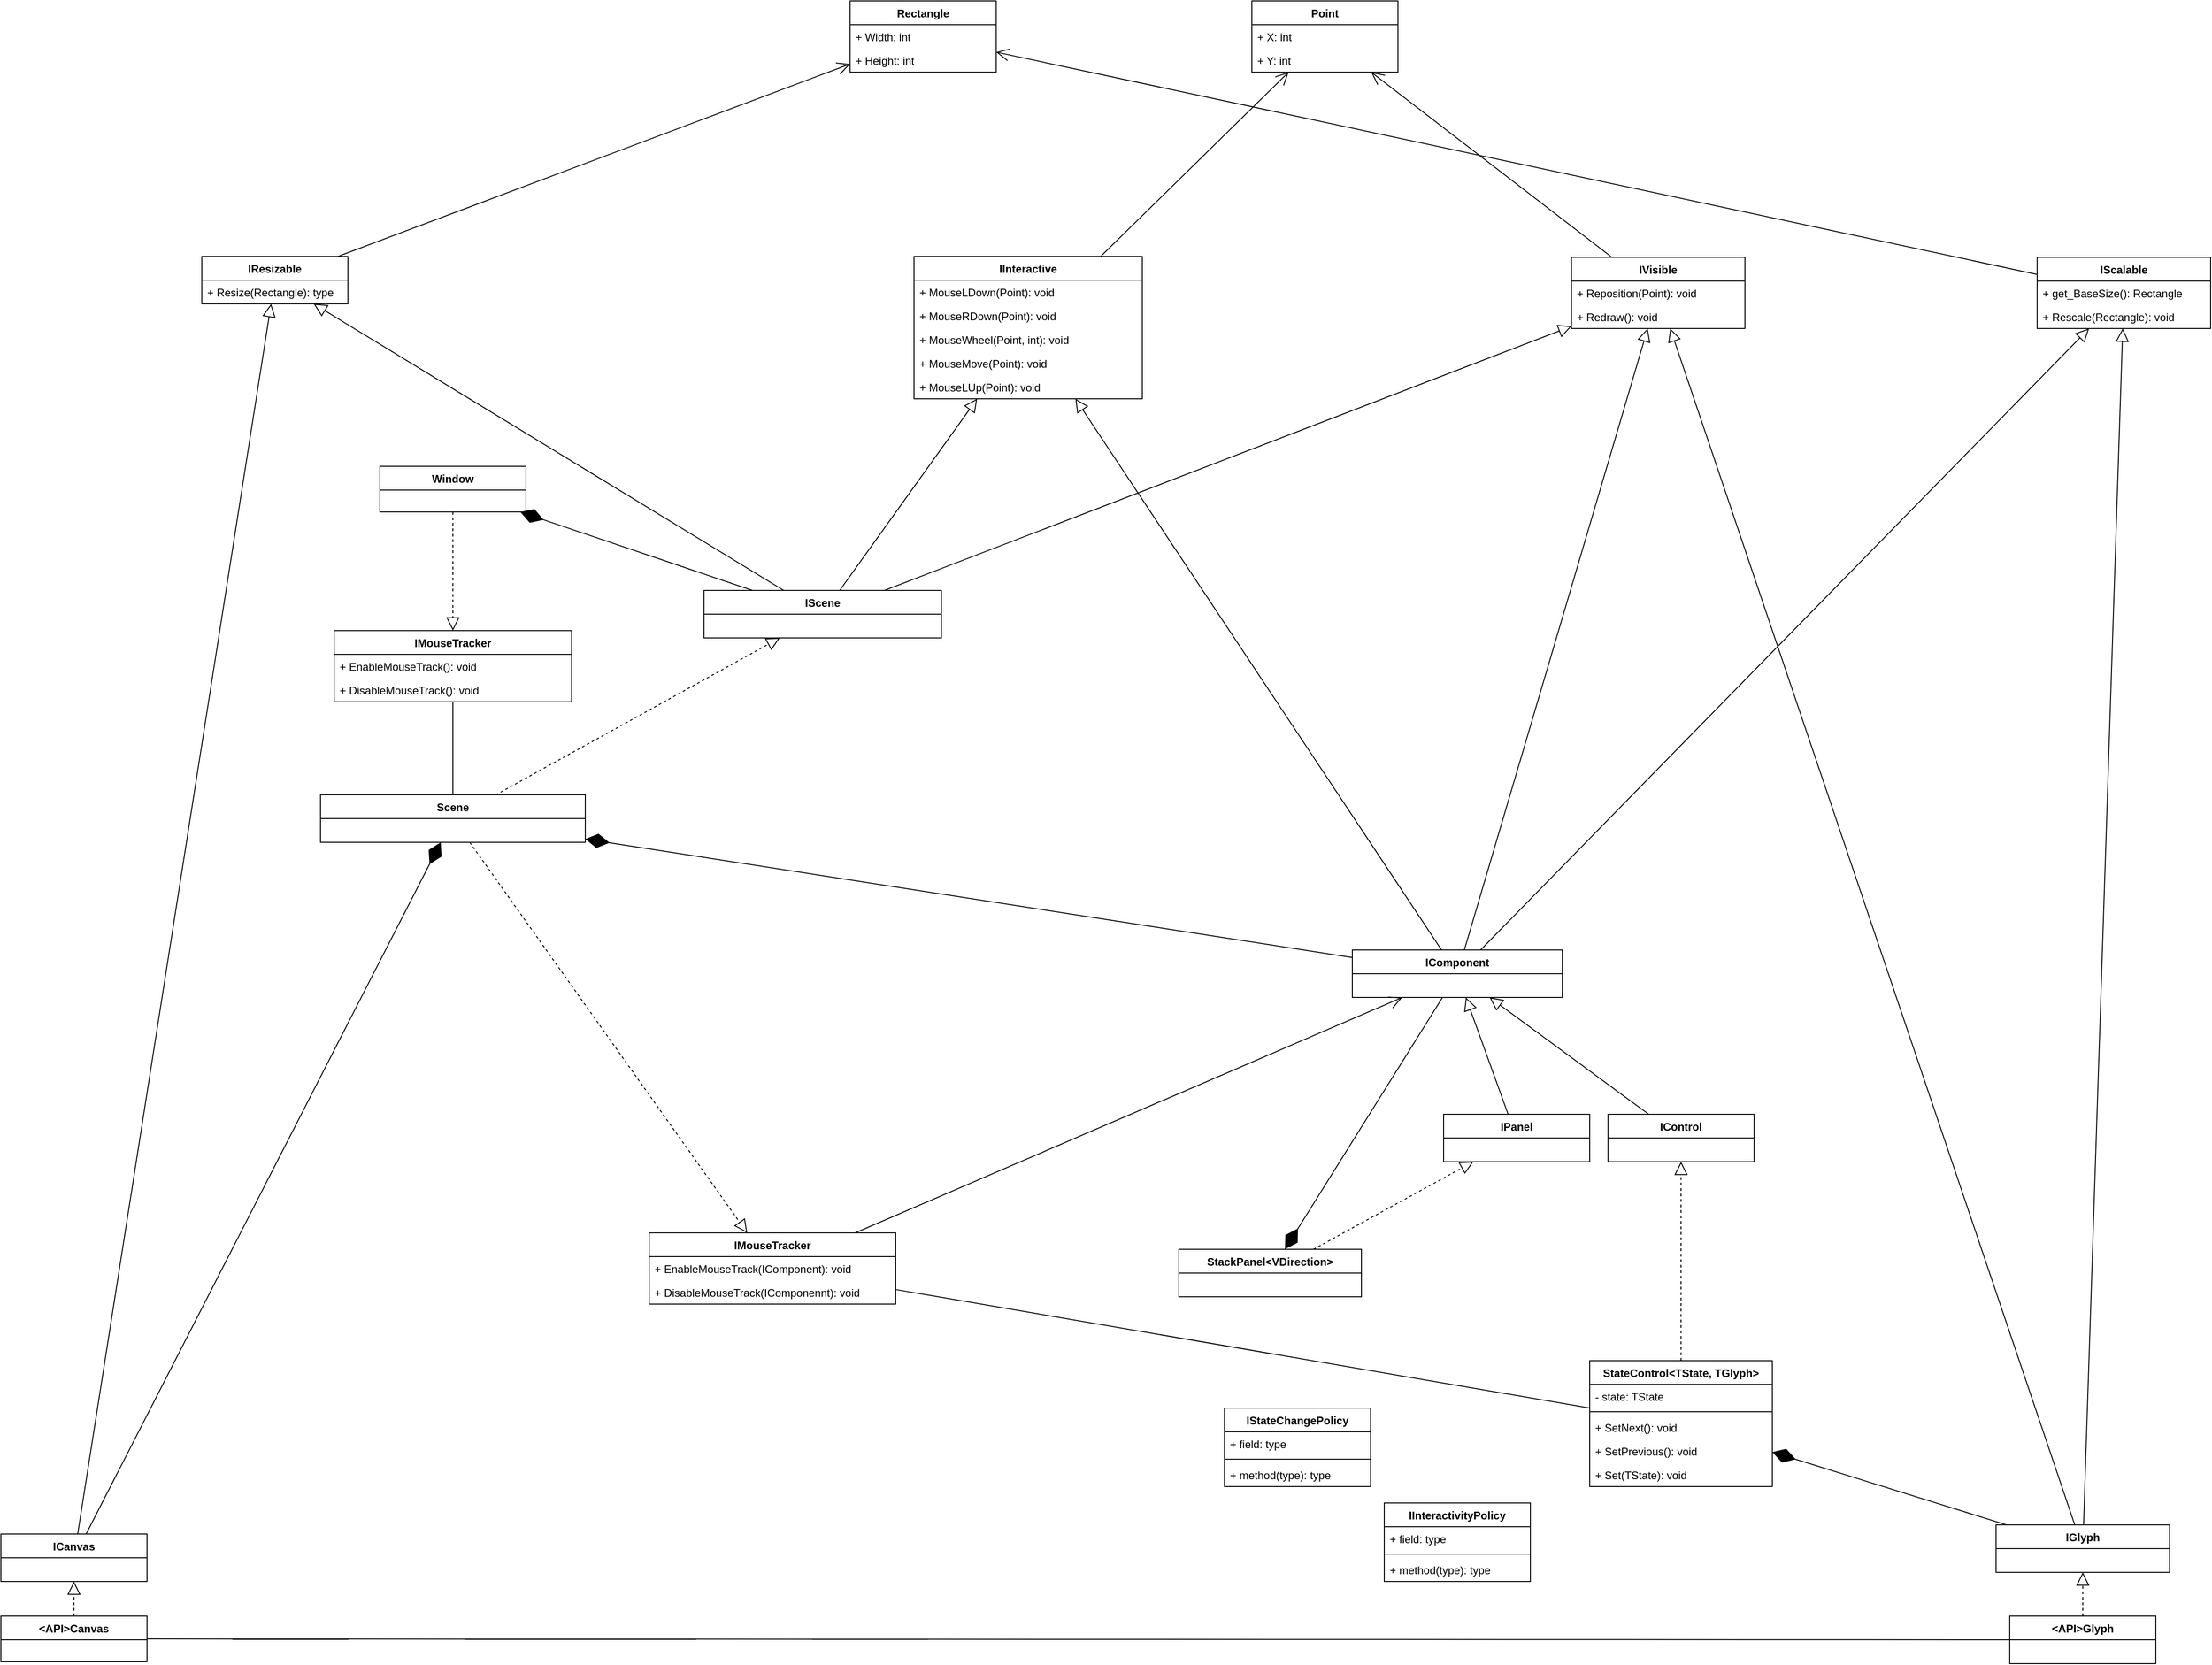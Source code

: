 <mxfile version="24.7.17">
  <diagram name="Page-1" id="cDagKT_MbND-KuO66FJ0">
    <mxGraphModel dx="4891" dy="2968" grid="1" gridSize="10" guides="1" tooltips="1" connect="1" arrows="1" fold="1" page="1" pageScale="1" pageWidth="850" pageHeight="1100" math="0" shadow="0">
      <root>
        <mxCell id="0" />
        <mxCell id="1" parent="0" />
        <mxCell id="InXga8qeR2gbvjqtprA7-1" value="ICanvas" style="swimlane;fontStyle=1;align=center;verticalAlign=top;childLayout=stackLayout;horizontal=1;startSize=26;horizontalStack=0;resizeParent=1;resizeParentMax=0;resizeLast=0;collapsible=1;marginBottom=0;whiteSpace=wrap;html=1;" parent="1" vertex="1">
          <mxGeometry x="-1250" y="810" width="160" height="52" as="geometry" />
        </mxCell>
        <mxCell id="InXga8qeR2gbvjqtprA7-7" value="IGlyph" style="swimlane;fontStyle=1;align=center;verticalAlign=top;childLayout=stackLayout;horizontal=1;startSize=26;horizontalStack=0;resizeParent=1;resizeParentMax=0;resizeLast=0;collapsible=1;marginBottom=0;whiteSpace=wrap;html=1;" parent="1" vertex="1">
          <mxGeometry x="935" y="800" width="190" height="52" as="geometry" />
        </mxCell>
        <mxCell id="InXga8qeR2gbvjqtprA7-10" value="IComponent" style="swimlane;fontStyle=1;align=center;verticalAlign=top;childLayout=stackLayout;horizontal=1;startSize=26;horizontalStack=0;resizeParent=1;resizeParentMax=0;resizeLast=0;collapsible=1;marginBottom=0;whiteSpace=wrap;html=1;" parent="1" vertex="1">
          <mxGeometry x="230" y="170" width="230" height="52" as="geometry" />
        </mxCell>
        <mxCell id="InXga8qeR2gbvjqtprA7-12" value="IPanel" style="swimlane;fontStyle=1;align=center;verticalAlign=top;childLayout=stackLayout;horizontal=1;startSize=26;horizontalStack=0;resizeParent=1;resizeParentMax=0;resizeLast=0;collapsible=1;marginBottom=0;whiteSpace=wrap;html=1;" parent="1" vertex="1">
          <mxGeometry x="330" y="350" width="160" height="52" as="geometry" />
        </mxCell>
        <mxCell id="InXga8qeR2gbvjqtprA7-15" value="IControl" style="swimlane;fontStyle=1;align=center;verticalAlign=top;childLayout=stackLayout;horizontal=1;startSize=26;horizontalStack=0;resizeParent=1;resizeParentMax=0;resizeLast=0;collapsible=1;marginBottom=0;whiteSpace=wrap;html=1;" parent="1" vertex="1">
          <mxGeometry x="510" y="350" width="160" height="52" as="geometry" />
        </mxCell>
        <mxCell id="InXga8qeR2gbvjqtprA7-20" value="StateControl&amp;lt;TState, TGlyph&amp;gt;" style="swimlane;fontStyle=1;align=center;verticalAlign=top;childLayout=stackLayout;horizontal=1;startSize=26;horizontalStack=0;resizeParent=1;resizeParentMax=0;resizeLast=0;collapsible=1;marginBottom=0;whiteSpace=wrap;html=1;" parent="1" vertex="1">
          <mxGeometry x="490" y="620" width="200" height="138" as="geometry" />
        </mxCell>
        <mxCell id="InXga8qeR2gbvjqtprA7-56" value="- state: TState" style="text;strokeColor=none;fillColor=none;align=left;verticalAlign=top;spacingLeft=4;spacingRight=4;overflow=hidden;rotatable=0;points=[[0,0.5],[1,0.5]];portConstraint=eastwest;whiteSpace=wrap;html=1;" parent="InXga8qeR2gbvjqtprA7-20" vertex="1">
          <mxGeometry y="26" width="200" height="26" as="geometry" />
        </mxCell>
        <mxCell id="InXga8qeR2gbvjqtprA7-61" value="" style="line;strokeWidth=1;fillColor=none;align=left;verticalAlign=middle;spacingTop=-1;spacingLeft=3;spacingRight=3;rotatable=0;labelPosition=right;points=[];portConstraint=eastwest;strokeColor=inherit;" parent="InXga8qeR2gbvjqtprA7-20" vertex="1">
          <mxGeometry y="52" width="200" height="8" as="geometry" />
        </mxCell>
        <mxCell id="InXga8qeR2gbvjqtprA7-62" value="+ SetNext(): void" style="text;strokeColor=none;fillColor=none;align=left;verticalAlign=top;spacingLeft=4;spacingRight=4;overflow=hidden;rotatable=0;points=[[0,0.5],[1,0.5]];portConstraint=eastwest;whiteSpace=wrap;html=1;" parent="InXga8qeR2gbvjqtprA7-20" vertex="1">
          <mxGeometry y="60" width="200" height="26" as="geometry" />
        </mxCell>
        <mxCell id="InXga8qeR2gbvjqtprA7-63" value="+ SetPrevious(): void" style="text;strokeColor=none;fillColor=none;align=left;verticalAlign=top;spacingLeft=4;spacingRight=4;overflow=hidden;rotatable=0;points=[[0,0.5],[1,0.5]];portConstraint=eastwest;whiteSpace=wrap;html=1;" parent="InXga8qeR2gbvjqtprA7-20" vertex="1">
          <mxGeometry y="86" width="200" height="26" as="geometry" />
        </mxCell>
        <mxCell id="InXga8qeR2gbvjqtprA7-64" value="+ Set(TState): void" style="text;strokeColor=none;fillColor=none;align=left;verticalAlign=top;spacingLeft=4;spacingRight=4;overflow=hidden;rotatable=0;points=[[0,0.5],[1,0.5]];portConstraint=eastwest;whiteSpace=wrap;html=1;" parent="InXga8qeR2gbvjqtprA7-20" vertex="1">
          <mxGeometry y="112" width="200" height="26" as="geometry" />
        </mxCell>
        <mxCell id="InXga8qeR2gbvjqtprA7-21" value="Scene" style="swimlane;fontStyle=1;align=center;verticalAlign=top;childLayout=stackLayout;horizontal=1;startSize=26;horizontalStack=0;resizeParent=1;resizeParentMax=0;resizeLast=0;collapsible=1;marginBottom=0;whiteSpace=wrap;html=1;" parent="1" vertex="1">
          <mxGeometry x="-900" width="290" height="52" as="geometry" />
        </mxCell>
        <mxCell id="InXga8qeR2gbvjqtprA7-25" value="" style="endArrow=diamondThin;endFill=1;endSize=24;html=1;rounded=0;" parent="1" source="InXga8qeR2gbvjqtprA7-1" target="InXga8qeR2gbvjqtprA7-21" edge="1">
          <mxGeometry width="160" relative="1" as="geometry">
            <mxPoint x="-640" y="321" as="sourcePoint" />
            <mxPoint x="-540" y="381" as="targetPoint" />
            <Array as="points" />
          </mxGeometry>
        </mxCell>
        <mxCell id="InXga8qeR2gbvjqtprA7-26" value="" style="endArrow=diamondThin;endFill=1;endSize=24;html=1;rounded=0;" parent="1" source="InXga8qeR2gbvjqtprA7-7" target="InXga8qeR2gbvjqtprA7-20" edge="1">
          <mxGeometry width="160" relative="1" as="geometry">
            <mxPoint x="520" y="651" as="sourcePoint" />
            <mxPoint x="705" y="741" as="targetPoint" />
            <Array as="points" />
          </mxGeometry>
        </mxCell>
        <mxCell id="InXga8qeR2gbvjqtprA7-27" value="" style="endArrow=diamondThin;endFill=1;endSize=24;html=1;rounded=0;" parent="1" source="InXga8qeR2gbvjqtprA7-10" target="InXga8qeR2gbvjqtprA7-21" edge="1">
          <mxGeometry width="160" relative="1" as="geometry">
            <mxPoint x="50" y="621" as="sourcePoint" />
            <mxPoint x="-630.778" y="370" as="targetPoint" />
            <Array as="points" />
          </mxGeometry>
        </mxCell>
        <mxCell id="InXga8qeR2gbvjqtprA7-31" value="" style="endArrow=block;endFill=0;endSize=12;html=1;rounded=0;dashed=1;" parent="1" source="InXga8qeR2gbvjqtprA7-20" target="InXga8qeR2gbvjqtprA7-15" edge="1">
          <mxGeometry width="160" relative="1" as="geometry">
            <mxPoint x="230" y="1121" as="sourcePoint" />
            <mxPoint x="390" y="1121" as="targetPoint" />
          </mxGeometry>
        </mxCell>
        <mxCell id="InXga8qeR2gbvjqtprA7-32" value="" style="endArrow=block;endFill=0;endSize=12;html=1;rounded=0;" parent="1" source="InXga8qeR2gbvjqtprA7-15" target="InXga8qeR2gbvjqtprA7-10" edge="1">
          <mxGeometry width="160" relative="1" as="geometry">
            <mxPoint x="460" y="711" as="sourcePoint" />
            <mxPoint x="349.76" y="686" as="targetPoint" />
            <Array as="points" />
          </mxGeometry>
        </mxCell>
        <mxCell id="InXga8qeR2gbvjqtprA7-33" value="" style="endArrow=block;endFill=0;endSize=12;html=1;rounded=0;" parent="1" source="InXga8qeR2gbvjqtprA7-12" target="InXga8qeR2gbvjqtprA7-10" edge="1">
          <mxGeometry width="160" relative="1" as="geometry">
            <mxPoint x="290" y="714" as="sourcePoint" />
            <mxPoint x="290" y="686" as="targetPoint" />
            <Array as="points" />
          </mxGeometry>
        </mxCell>
        <mxCell id="InXga8qeR2gbvjqtprA7-34" value="Point" style="swimlane;fontStyle=1;align=center;verticalAlign=top;childLayout=stackLayout;horizontal=1;startSize=26;horizontalStack=0;resizeParent=1;resizeParentMax=0;resizeLast=0;collapsible=1;marginBottom=0;whiteSpace=wrap;html=1;" parent="1" vertex="1">
          <mxGeometry x="120" y="-870" width="160" height="78" as="geometry" />
        </mxCell>
        <mxCell id="InXga8qeR2gbvjqtprA7-35" value="+ X: int" style="text;strokeColor=none;fillColor=none;align=left;verticalAlign=top;spacingLeft=4;spacingRight=4;overflow=hidden;rotatable=0;points=[[0,0.5],[1,0.5]];portConstraint=eastwest;whiteSpace=wrap;html=1;" parent="InXga8qeR2gbvjqtprA7-34" vertex="1">
          <mxGeometry y="26" width="160" height="26" as="geometry" />
        </mxCell>
        <mxCell id="InXga8qeR2gbvjqtprA7-38" value="+ Y: int" style="text;strokeColor=none;fillColor=none;align=left;verticalAlign=top;spacingLeft=4;spacingRight=4;overflow=hidden;rotatable=0;points=[[0,0.5],[1,0.5]];portConstraint=eastwest;whiteSpace=wrap;html=1;" parent="InXga8qeR2gbvjqtprA7-34" vertex="1">
          <mxGeometry y="52" width="160" height="26" as="geometry" />
        </mxCell>
        <mxCell id="InXga8qeR2gbvjqtprA7-39" value="Rectangle" style="swimlane;fontStyle=1;align=center;verticalAlign=top;childLayout=stackLayout;horizontal=1;startSize=26;horizontalStack=0;resizeParent=1;resizeParentMax=0;resizeLast=0;collapsible=1;marginBottom=0;whiteSpace=wrap;html=1;" parent="1" vertex="1">
          <mxGeometry x="-320" y="-870" width="160" height="78" as="geometry" />
        </mxCell>
        <mxCell id="InXga8qeR2gbvjqtprA7-40" value="+ Width: int" style="text;strokeColor=none;fillColor=none;align=left;verticalAlign=top;spacingLeft=4;spacingRight=4;overflow=hidden;rotatable=0;points=[[0,0.5],[1,0.5]];portConstraint=eastwest;whiteSpace=wrap;html=1;" parent="InXga8qeR2gbvjqtprA7-39" vertex="1">
          <mxGeometry y="26" width="160" height="26" as="geometry" />
        </mxCell>
        <mxCell id="InXga8qeR2gbvjqtprA7-41" value="+ Height: int" style="text;strokeColor=none;fillColor=none;align=left;verticalAlign=top;spacingLeft=4;spacingRight=4;overflow=hidden;rotatable=0;points=[[0,0.5],[1,0.5]];portConstraint=eastwest;whiteSpace=wrap;html=1;" parent="InXga8qeR2gbvjqtprA7-39" vertex="1">
          <mxGeometry y="52" width="160" height="26" as="geometry" />
        </mxCell>
        <mxCell id="InXga8qeR2gbvjqtprA7-44" value="StackPanel&amp;lt;VDirection&amp;gt;" style="swimlane;fontStyle=1;align=center;verticalAlign=top;childLayout=stackLayout;horizontal=1;startSize=26;horizontalStack=0;resizeParent=1;resizeParentMax=0;resizeLast=0;collapsible=1;marginBottom=0;whiteSpace=wrap;html=1;" parent="1" vertex="1">
          <mxGeometry x="40" y="498" width="200" height="52" as="geometry" />
        </mxCell>
        <mxCell id="InXga8qeR2gbvjqtprA7-48" value="" style="endArrow=diamondThin;endFill=1;endSize=24;html=1;rounded=0;" parent="1" source="InXga8qeR2gbvjqtprA7-10" target="InXga8qeR2gbvjqtprA7-44" edge="1">
          <mxGeometry width="160" relative="1" as="geometry">
            <mxPoint x="50" y="621" as="sourcePoint" />
            <mxPoint x="20" y="931" as="targetPoint" />
            <Array as="points" />
          </mxGeometry>
        </mxCell>
        <mxCell id="InXga8qeR2gbvjqtprA7-49" value="" style="endArrow=block;endFill=0;endSize=12;html=1;rounded=0;dashed=1;" parent="1" source="InXga8qeR2gbvjqtprA7-44" target="InXga8qeR2gbvjqtprA7-12" edge="1">
          <mxGeometry width="160" relative="1" as="geometry">
            <mxPoint x="213" y="1021" as="sourcePoint" />
            <mxPoint x="213" y="993" as="targetPoint" />
          </mxGeometry>
        </mxCell>
        <mxCell id="InXga8qeR2gbvjqtprA7-70" value="IInteractive" style="swimlane;fontStyle=1;align=center;verticalAlign=top;childLayout=stackLayout;horizontal=1;startSize=26;horizontalStack=0;resizeParent=1;resizeParentMax=0;resizeLast=0;collapsible=1;marginBottom=0;whiteSpace=wrap;html=1;" parent="1" vertex="1">
          <mxGeometry x="-250" y="-590" width="250" height="156" as="geometry" />
        </mxCell>
        <mxCell id="InXga8qeR2gbvjqtprA7-66" value="+ MouseLDown(Point): void" style="text;strokeColor=none;fillColor=none;align=left;verticalAlign=top;spacingLeft=4;spacingRight=4;overflow=hidden;rotatable=0;points=[[0,0.5],[1,0.5]];portConstraint=eastwest;whiteSpace=wrap;html=1;" parent="InXga8qeR2gbvjqtprA7-70" vertex="1">
          <mxGeometry y="26" width="250" height="26" as="geometry" />
        </mxCell>
        <mxCell id="InXga8qeR2gbvjqtprA7-67" value="+ MouseRDown(Point): void" style="text;strokeColor=none;fillColor=none;align=left;verticalAlign=top;spacingLeft=4;spacingRight=4;overflow=hidden;rotatable=0;points=[[0,0.5],[1,0.5]];portConstraint=eastwest;whiteSpace=wrap;html=1;" parent="InXga8qeR2gbvjqtprA7-70" vertex="1">
          <mxGeometry y="52" width="250" height="26" as="geometry" />
        </mxCell>
        <mxCell id="InXga8qeR2gbvjqtprA7-68" value="+ MouseWheel(Point, int): void" style="text;strokeColor=none;fillColor=none;align=left;verticalAlign=top;spacingLeft=4;spacingRight=4;overflow=hidden;rotatable=0;points=[[0,0.5],[1,0.5]];portConstraint=eastwest;whiteSpace=wrap;html=1;" parent="InXga8qeR2gbvjqtprA7-70" vertex="1">
          <mxGeometry y="78" width="250" height="26" as="geometry" />
        </mxCell>
        <mxCell id="InXga8qeR2gbvjqtprA7-69" value="+ MouseMove(Point): void" style="text;strokeColor=none;fillColor=none;align=left;verticalAlign=top;spacingLeft=4;spacingRight=4;overflow=hidden;rotatable=0;points=[[0,0.5],[1,0.5]];portConstraint=eastwest;whiteSpace=wrap;html=1;" parent="InXga8qeR2gbvjqtprA7-70" vertex="1">
          <mxGeometry y="104" width="250" height="26" as="geometry" />
        </mxCell>
        <mxCell id="InXga8qeR2gbvjqtprA7-74" value="+ MouseLUp(Point): void" style="text;strokeColor=none;fillColor=none;align=left;verticalAlign=top;spacingLeft=4;spacingRight=4;overflow=hidden;rotatable=0;points=[[0,0.5],[1,0.5]];portConstraint=eastwest;whiteSpace=wrap;html=1;" parent="InXga8qeR2gbvjqtprA7-70" vertex="1">
          <mxGeometry y="130" width="250" height="26" as="geometry" />
        </mxCell>
        <mxCell id="InXga8qeR2gbvjqtprA7-79" value="IScalable" style="swimlane;fontStyle=1;align=center;verticalAlign=top;childLayout=stackLayout;horizontal=1;startSize=26;horizontalStack=0;resizeParent=1;resizeParentMax=0;resizeLast=0;collapsible=1;marginBottom=0;whiteSpace=wrap;html=1;" parent="1" vertex="1">
          <mxGeometry x="980" y="-589" width="190" height="78" as="geometry" />
        </mxCell>
        <mxCell id="InXga8qeR2gbvjqtprA7-65" value="+ get_BaseSize(): Rectangle" style="text;strokeColor=none;fillColor=none;align=left;verticalAlign=top;spacingLeft=4;spacingRight=4;overflow=hidden;rotatable=0;points=[[0,0.5],[1,0.5]];portConstraint=eastwest;whiteSpace=wrap;html=1;" parent="InXga8qeR2gbvjqtprA7-79" vertex="1">
          <mxGeometry y="26" width="190" height="26" as="geometry" />
        </mxCell>
        <mxCell id="InXga8qeR2gbvjqtprA7-11" value="+ Rescale(Rectangle): void" style="text;strokeColor=none;fillColor=none;align=left;verticalAlign=top;spacingLeft=4;spacingRight=4;overflow=hidden;rotatable=0;points=[[0,0.5],[1,0.5]];portConstraint=eastwest;whiteSpace=wrap;html=1;" parent="InXga8qeR2gbvjqtprA7-79" vertex="1">
          <mxGeometry y="52" width="190" height="26" as="geometry" />
        </mxCell>
        <mxCell id="InXga8qeR2gbvjqtprA7-83" value="IVisible" style="swimlane;fontStyle=1;align=center;verticalAlign=top;childLayout=stackLayout;horizontal=1;startSize=26;horizontalStack=0;resizeParent=1;resizeParentMax=0;resizeLast=0;collapsible=1;marginBottom=0;whiteSpace=wrap;html=1;" parent="1" vertex="1">
          <mxGeometry x="470" y="-589" width="190" height="78" as="geometry" />
        </mxCell>
        <mxCell id="InXga8qeR2gbvjqtprA7-86" value="+ Reposition(Point): void" style="text;strokeColor=none;fillColor=none;align=left;verticalAlign=top;spacingLeft=4;spacingRight=4;overflow=hidden;rotatable=0;points=[[0,0.5],[1,0.5]];portConstraint=eastwest;whiteSpace=wrap;html=1;" parent="InXga8qeR2gbvjqtprA7-83" vertex="1">
          <mxGeometry y="26" width="190" height="26" as="geometry" />
        </mxCell>
        <mxCell id="InXga8qeR2gbvjqtprA7-87" value="+ Redraw(): void" style="text;strokeColor=none;fillColor=none;align=left;verticalAlign=top;spacingLeft=4;spacingRight=4;overflow=hidden;rotatable=0;points=[[0,0.5],[1,0.5]];portConstraint=eastwest;whiteSpace=wrap;html=1;" parent="InXga8qeR2gbvjqtprA7-83" vertex="1">
          <mxGeometry y="52" width="190" height="26" as="geometry" />
        </mxCell>
        <mxCell id="InXga8qeR2gbvjqtprA7-89" value="IResizable" style="swimlane;fontStyle=1;align=center;verticalAlign=top;childLayout=stackLayout;horizontal=1;startSize=26;horizontalStack=0;resizeParent=1;resizeParentMax=0;resizeLast=0;collapsible=1;marginBottom=0;whiteSpace=wrap;html=1;" parent="1" vertex="1">
          <mxGeometry x="-1030" y="-590" width="160" height="52" as="geometry" />
        </mxCell>
        <mxCell id="InXga8qeR2gbvjqtprA7-92" value="+ Resize(Rectangle): type" style="text;strokeColor=none;fillColor=none;align=left;verticalAlign=top;spacingLeft=4;spacingRight=4;overflow=hidden;rotatable=0;points=[[0,0.5],[1,0.5]];portConstraint=eastwest;whiteSpace=wrap;html=1;" parent="InXga8qeR2gbvjqtprA7-89" vertex="1">
          <mxGeometry y="26" width="160" height="26" as="geometry" />
        </mxCell>
        <mxCell id="InXga8qeR2gbvjqtprA7-99" value="" style="endArrow=block;endFill=0;endSize=12;html=1;rounded=0;dashed=1;" parent="1" source="InXga8qeR2gbvjqtprA7-21" target="InXga8qeR2gbvjqtprA7-141" edge="1">
          <mxGeometry width="160" relative="1" as="geometry">
            <mxPoint x="-1140" y="200" as="sourcePoint" />
            <mxPoint x="-980" y="200" as="targetPoint" />
          </mxGeometry>
        </mxCell>
        <mxCell id="InXga8qeR2gbvjqtprA7-100" value="" style="endArrow=block;endFill=0;endSize=12;html=1;rounded=0;" parent="1" source="InXga8qeR2gbvjqtprA7-1" target="InXga8qeR2gbvjqtprA7-89" edge="1">
          <mxGeometry width="160" relative="1" as="geometry">
            <mxPoint x="-1140" y="200" as="sourcePoint" />
            <mxPoint x="-980" y="200" as="targetPoint" />
          </mxGeometry>
        </mxCell>
        <mxCell id="InXga8qeR2gbvjqtprA7-101" value="" style="endArrow=block;endFill=0;endSize=12;html=1;rounded=0;" parent="1" source="InXga8qeR2gbvjqtprA7-10" target="InXga8qeR2gbvjqtprA7-83" edge="1">
          <mxGeometry width="160" relative="1" as="geometry">
            <mxPoint x="310" y="390" as="sourcePoint" />
            <mxPoint x="470" y="390" as="targetPoint" />
          </mxGeometry>
        </mxCell>
        <mxCell id="InXga8qeR2gbvjqtprA7-102" value="" style="endArrow=block;endFill=0;endSize=12;html=1;rounded=0;" parent="1" source="InXga8qeR2gbvjqtprA7-10" target="InXga8qeR2gbvjqtprA7-79" edge="1">
          <mxGeometry width="160" relative="1" as="geometry">
            <mxPoint x="310" y="390" as="sourcePoint" />
            <mxPoint x="470" y="390" as="targetPoint" />
          </mxGeometry>
        </mxCell>
        <mxCell id="InXga8qeR2gbvjqtprA7-103" value="" style="endArrow=block;endFill=0;endSize=12;html=1;rounded=0;" parent="1" source="InXga8qeR2gbvjqtprA7-10" target="InXga8qeR2gbvjqtprA7-70" edge="1">
          <mxGeometry width="160" relative="1" as="geometry">
            <mxPoint x="-10" y="410" as="sourcePoint" />
            <mxPoint x="150" y="410" as="targetPoint" />
          </mxGeometry>
        </mxCell>
        <mxCell id="InXga8qeR2gbvjqtprA7-104" value="" style="endArrow=block;endFill=0;endSize=12;html=1;rounded=0;" parent="1" source="InXga8qeR2gbvjqtprA7-7" target="InXga8qeR2gbvjqtprA7-83" edge="1">
          <mxGeometry width="160" relative="1" as="geometry">
            <mxPoint x="310" y="390" as="sourcePoint" />
            <mxPoint x="470" y="390" as="targetPoint" />
          </mxGeometry>
        </mxCell>
        <mxCell id="InXga8qeR2gbvjqtprA7-105" value="" style="endArrow=block;endFill=0;endSize=12;html=1;rounded=0;" parent="1" source="InXga8qeR2gbvjqtprA7-7" target="InXga8qeR2gbvjqtprA7-79" edge="1">
          <mxGeometry width="160" relative="1" as="geometry">
            <mxPoint x="310" y="390" as="sourcePoint" />
            <mxPoint x="470" y="390" as="targetPoint" />
          </mxGeometry>
        </mxCell>
        <mxCell id="InXga8qeR2gbvjqtprA7-106" value="&amp;lt;API&amp;gt;Glyph" style="swimlane;fontStyle=1;align=center;verticalAlign=top;childLayout=stackLayout;horizontal=1;startSize=26;horizontalStack=0;resizeParent=1;resizeParentMax=0;resizeLast=0;collapsible=1;marginBottom=0;whiteSpace=wrap;html=1;" parent="1" vertex="1">
          <mxGeometry x="950" y="900" width="160" height="52" as="geometry" />
        </mxCell>
        <mxCell id="InXga8qeR2gbvjqtprA7-110" value="&amp;lt;API&amp;gt;Canvas" style="swimlane;fontStyle=1;align=center;verticalAlign=top;childLayout=stackLayout;horizontal=1;startSize=26;horizontalStack=0;resizeParent=1;resizeParentMax=0;resizeLast=0;collapsible=1;marginBottom=0;whiteSpace=wrap;html=1;" parent="1" vertex="1">
          <mxGeometry x="-1250" y="900" width="160" height="50" as="geometry" />
        </mxCell>
        <mxCell id="InXga8qeR2gbvjqtprA7-115" value="" style="endArrow=block;dashed=1;endFill=0;endSize=12;html=1;rounded=0;" parent="1" source="InXga8qeR2gbvjqtprA7-106" target="InXga8qeR2gbvjqtprA7-7" edge="1">
          <mxGeometry width="160" relative="1" as="geometry">
            <mxPoint x="370" y="890" as="sourcePoint" />
            <mxPoint x="530" y="890" as="targetPoint" />
          </mxGeometry>
        </mxCell>
        <mxCell id="InXga8qeR2gbvjqtprA7-116" value="" style="endArrow=block;dashed=1;endFill=0;endSize=12;html=1;rounded=0;" parent="1" source="InXga8qeR2gbvjqtprA7-110" target="InXga8qeR2gbvjqtprA7-1" edge="1">
          <mxGeometry width="160" relative="1" as="geometry">
            <mxPoint x="50" y="910" as="sourcePoint" />
            <mxPoint x="210" y="910" as="targetPoint" />
          </mxGeometry>
        </mxCell>
        <mxCell id="InXga8qeR2gbvjqtprA7-120" value="" style="endArrow=none;endFill=0;endSize=12;html=1;rounded=0;" parent="1" source="InXga8qeR2gbvjqtprA7-106" target="InXga8qeR2gbvjqtprA7-110" edge="1">
          <mxGeometry width="160" relative="1" as="geometry">
            <mxPoint x="150" y="560" as="sourcePoint" />
            <mxPoint x="310" y="560" as="targetPoint" />
          </mxGeometry>
        </mxCell>
        <mxCell id="InXga8qeR2gbvjqtprA7-121" value="" style="endArrow=open;endFill=1;endSize=12;html=1;rounded=0;" parent="1" source="InXga8qeR2gbvjqtprA7-83" target="InXga8qeR2gbvjqtprA7-34" edge="1">
          <mxGeometry width="160" relative="1" as="geometry">
            <mxPoint x="150" y="-40" as="sourcePoint" />
            <mxPoint x="310" y="-40" as="targetPoint" />
          </mxGeometry>
        </mxCell>
        <mxCell id="InXga8qeR2gbvjqtprA7-122" value="" style="endArrow=open;endFill=1;endSize=12;html=1;rounded=0;" parent="1" source="InXga8qeR2gbvjqtprA7-79" target="InXga8qeR2gbvjqtprA7-39" edge="1">
          <mxGeometry width="160" relative="1" as="geometry">
            <mxPoint x="150" y="-40" as="sourcePoint" />
            <mxPoint x="310" y="-40" as="targetPoint" />
          </mxGeometry>
        </mxCell>
        <mxCell id="InXga8qeR2gbvjqtprA7-123" value="" style="endArrow=open;endFill=1;endSize=12;html=1;rounded=0;" parent="1" source="InXga8qeR2gbvjqtprA7-89" target="InXga8qeR2gbvjqtprA7-39" edge="1">
          <mxGeometry width="160" relative="1" as="geometry">
            <mxPoint x="150" y="-40" as="sourcePoint" />
            <mxPoint x="310" y="-40" as="targetPoint" />
          </mxGeometry>
        </mxCell>
        <mxCell id="InXga8qeR2gbvjqtprA7-124" value="" style="endArrow=open;endFill=1;endSize=12;html=1;rounded=0;" parent="1" source="InXga8qeR2gbvjqtprA7-70" target="InXga8qeR2gbvjqtprA7-34" edge="1">
          <mxGeometry width="160" relative="1" as="geometry">
            <mxPoint x="-120" y="40" as="sourcePoint" />
            <mxPoint x="40" y="40" as="targetPoint" />
          </mxGeometry>
        </mxCell>
        <mxCell id="InXga8qeR2gbvjqtprA7-131" value="IMouseTracker" style="swimlane;fontStyle=1;align=center;verticalAlign=top;childLayout=stackLayout;horizontal=1;startSize=26;horizontalStack=0;resizeParent=1;resizeParentMax=0;resizeLast=0;collapsible=1;marginBottom=0;whiteSpace=wrap;html=1;" parent="1" vertex="1">
          <mxGeometry x="-885" y="-180" width="260" height="78" as="geometry" />
        </mxCell>
        <mxCell id="InXga8qeR2gbvjqtprA7-134" value="+ EnableMouseTrack(): void" style="text;strokeColor=none;fillColor=none;align=left;verticalAlign=top;spacingLeft=4;spacingRight=4;overflow=hidden;rotatable=0;points=[[0,0.5],[1,0.5]];portConstraint=eastwest;whiteSpace=wrap;html=1;" parent="InXga8qeR2gbvjqtprA7-131" vertex="1">
          <mxGeometry y="26" width="260" height="26" as="geometry" />
        </mxCell>
        <mxCell id="InXga8qeR2gbvjqtprA7-140" value="+ DisableMouseTrack(): void" style="text;strokeColor=none;fillColor=none;align=left;verticalAlign=top;spacingLeft=4;spacingRight=4;overflow=hidden;rotatable=0;points=[[0,0.5],[1,0.5]];portConstraint=eastwest;whiteSpace=wrap;html=1;" parent="InXga8qeR2gbvjqtprA7-131" vertex="1">
          <mxGeometry y="52" width="260" height="26" as="geometry" />
        </mxCell>
        <mxCell id="InXga8qeR2gbvjqtprA7-141" value="IScene" style="swimlane;fontStyle=1;align=center;verticalAlign=top;childLayout=stackLayout;horizontal=1;startSize=26;horizontalStack=0;resizeParent=1;resizeParentMax=0;resizeLast=0;collapsible=1;marginBottom=0;whiteSpace=wrap;html=1;" parent="1" vertex="1">
          <mxGeometry x="-480" y="-224" width="260" height="52" as="geometry" />
        </mxCell>
        <mxCell id="InXga8qeR2gbvjqtprA7-145" value="" style="endArrow=block;endFill=0;endSize=12;html=1;rounded=0;" parent="1" source="InXga8qeR2gbvjqtprA7-141" target="InXga8qeR2gbvjqtprA7-89" edge="1">
          <mxGeometry width="160" relative="1" as="geometry">
            <mxPoint x="-620" y="380" as="sourcePoint" />
            <mxPoint x="-460" y="380" as="targetPoint" />
          </mxGeometry>
        </mxCell>
        <mxCell id="InXga8qeR2gbvjqtprA7-146" value="" style="endArrow=block;endFill=0;endSize=12;html=1;rounded=0;" parent="1" source="InXga8qeR2gbvjqtprA7-141" target="InXga8qeR2gbvjqtprA7-70" edge="1">
          <mxGeometry width="160" relative="1" as="geometry">
            <mxPoint x="-620" y="380" as="sourcePoint" />
            <mxPoint x="-460" y="380" as="targetPoint" />
          </mxGeometry>
        </mxCell>
        <mxCell id="InXga8qeR2gbvjqtprA7-147" value="Window" style="swimlane;fontStyle=1;align=center;verticalAlign=top;childLayout=stackLayout;horizontal=1;startSize=26;horizontalStack=0;resizeParent=1;resizeParentMax=0;resizeLast=0;collapsible=1;marginBottom=0;whiteSpace=wrap;html=1;" parent="1" vertex="1">
          <mxGeometry x="-835" y="-360" width="160" height="50" as="geometry" />
        </mxCell>
        <mxCell id="InXga8qeR2gbvjqtprA7-151" value="" style="endArrow=block;endFill=0;endSize=12;html=1;rounded=0;dashed=1;" parent="1" source="InXga8qeR2gbvjqtprA7-147" target="InXga8qeR2gbvjqtprA7-131" edge="1">
          <mxGeometry width="160" relative="1" as="geometry">
            <mxPoint x="-710" y="745" as="sourcePoint" />
            <mxPoint x="-710" y="673" as="targetPoint" />
          </mxGeometry>
        </mxCell>
        <mxCell id="InXga8qeR2gbvjqtprA7-152" value="" style="endArrow=none;endFill=0;endSize=12;html=1;rounded=0;" parent="1" source="InXga8qeR2gbvjqtprA7-131" target="InXga8qeR2gbvjqtprA7-21" edge="1">
          <mxGeometry width="160" relative="1" as="geometry">
            <mxPoint x="-620" y="380" as="sourcePoint" />
            <mxPoint x="-460" y="380" as="targetPoint" />
          </mxGeometry>
        </mxCell>
        <mxCell id="InXga8qeR2gbvjqtprA7-153" value="" style="endArrow=diamondThin;endFill=1;endSize=24;html=1;rounded=0;" parent="1" source="InXga8qeR2gbvjqtprA7-141" target="InXga8qeR2gbvjqtprA7-147" edge="1">
          <mxGeometry width="160" relative="1" as="geometry">
            <mxPoint x="-620" y="380" as="sourcePoint" />
            <mxPoint x="-460" y="380" as="targetPoint" />
          </mxGeometry>
        </mxCell>
        <mxCell id="InXga8qeR2gbvjqtprA7-157" value="" style="endArrow=none;endFill=0;endSize=12;html=1;rounded=0;" parent="1" source="InXga8qeR2gbvjqtprA7-20" target="RXLidfRZ9FonLnEQwmsC-5" edge="1">
          <mxGeometry width="160" relative="1" as="geometry">
            <mxPoint x="-590" y="1200" as="sourcePoint" />
            <mxPoint x="-430" y="1200" as="targetPoint" />
          </mxGeometry>
        </mxCell>
        <mxCell id="InXga8qeR2gbvjqtprA7-158" value="IStateChangePolicy" style="swimlane;fontStyle=1;align=center;verticalAlign=top;childLayout=stackLayout;horizontal=1;startSize=26;horizontalStack=0;resizeParent=1;resizeParentMax=0;resizeLast=0;collapsible=1;marginBottom=0;whiteSpace=wrap;html=1;" parent="1" vertex="1">
          <mxGeometry x="90" y="672" width="160" height="86" as="geometry" />
        </mxCell>
        <mxCell id="InXga8qeR2gbvjqtprA7-159" value="+ field: type" style="text;strokeColor=none;fillColor=none;align=left;verticalAlign=top;spacingLeft=4;spacingRight=4;overflow=hidden;rotatable=0;points=[[0,0.5],[1,0.5]];portConstraint=eastwest;whiteSpace=wrap;html=1;" parent="InXga8qeR2gbvjqtprA7-158" vertex="1">
          <mxGeometry y="26" width="160" height="26" as="geometry" />
        </mxCell>
        <mxCell id="InXga8qeR2gbvjqtprA7-160" value="" style="line;strokeWidth=1;fillColor=none;align=left;verticalAlign=middle;spacingTop=-1;spacingLeft=3;spacingRight=3;rotatable=0;labelPosition=right;points=[];portConstraint=eastwest;strokeColor=inherit;" parent="InXga8qeR2gbvjqtprA7-158" vertex="1">
          <mxGeometry y="52" width="160" height="8" as="geometry" />
        </mxCell>
        <mxCell id="InXga8qeR2gbvjqtprA7-161" value="+ method(type): type" style="text;strokeColor=none;fillColor=none;align=left;verticalAlign=top;spacingLeft=4;spacingRight=4;overflow=hidden;rotatable=0;points=[[0,0.5],[1,0.5]];portConstraint=eastwest;whiteSpace=wrap;html=1;" parent="InXga8qeR2gbvjqtprA7-158" vertex="1">
          <mxGeometry y="60" width="160" height="26" as="geometry" />
        </mxCell>
        <mxCell id="InXga8qeR2gbvjqtprA7-162" value="IInteractivityPolicy" style="swimlane;fontStyle=1;align=center;verticalAlign=top;childLayout=stackLayout;horizontal=1;startSize=26;horizontalStack=0;resizeParent=1;resizeParentMax=0;resizeLast=0;collapsible=1;marginBottom=0;whiteSpace=wrap;html=1;" parent="1" vertex="1">
          <mxGeometry x="265" y="776" width="160" height="86" as="geometry" />
        </mxCell>
        <mxCell id="InXga8qeR2gbvjqtprA7-163" value="+ field: type" style="text;strokeColor=none;fillColor=none;align=left;verticalAlign=top;spacingLeft=4;spacingRight=4;overflow=hidden;rotatable=0;points=[[0,0.5],[1,0.5]];portConstraint=eastwest;whiteSpace=wrap;html=1;" parent="InXga8qeR2gbvjqtprA7-162" vertex="1">
          <mxGeometry y="26" width="160" height="26" as="geometry" />
        </mxCell>
        <mxCell id="InXga8qeR2gbvjqtprA7-164" value="" style="line;strokeWidth=1;fillColor=none;align=left;verticalAlign=middle;spacingTop=-1;spacingLeft=3;spacingRight=3;rotatable=0;labelPosition=right;points=[];portConstraint=eastwest;strokeColor=inherit;" parent="InXga8qeR2gbvjqtprA7-162" vertex="1">
          <mxGeometry y="52" width="160" height="8" as="geometry" />
        </mxCell>
        <mxCell id="InXga8qeR2gbvjqtprA7-165" value="+ method(type): type" style="text;strokeColor=none;fillColor=none;align=left;verticalAlign=top;spacingLeft=4;spacingRight=4;overflow=hidden;rotatable=0;points=[[0,0.5],[1,0.5]];portConstraint=eastwest;whiteSpace=wrap;html=1;" parent="InXga8qeR2gbvjqtprA7-162" vertex="1">
          <mxGeometry y="60" width="160" height="26" as="geometry" />
        </mxCell>
        <mxCell id="RXLidfRZ9FonLnEQwmsC-5" value="IMouseTracker" style="swimlane;fontStyle=1;align=center;verticalAlign=top;childLayout=stackLayout;horizontal=1;startSize=26;horizontalStack=0;resizeParent=1;resizeParentMax=0;resizeLast=0;collapsible=1;marginBottom=0;whiteSpace=wrap;html=1;" vertex="1" parent="1">
          <mxGeometry x="-540" y="480" width="270" height="78" as="geometry" />
        </mxCell>
        <mxCell id="InXga8qeR2gbvjqtprA7-125" value="+ EnableMouseTrack(IComponent): void" style="text;strokeColor=none;fillColor=none;align=left;verticalAlign=top;spacingLeft=4;spacingRight=4;overflow=hidden;rotatable=0;points=[[0,0.5],[1,0.5]];portConstraint=eastwest;whiteSpace=wrap;html=1;" parent="RXLidfRZ9FonLnEQwmsC-5" vertex="1">
          <mxGeometry y="26" width="270" height="26" as="geometry" />
        </mxCell>
        <mxCell id="InXga8qeR2gbvjqtprA7-129" value="+ DisableMouseTrack(IComponennt): void" style="text;strokeColor=none;fillColor=none;align=left;verticalAlign=top;spacingLeft=4;spacingRight=4;overflow=hidden;rotatable=0;points=[[0,0.5],[1,0.5]];portConstraint=eastwest;whiteSpace=wrap;html=1;" parent="RXLidfRZ9FonLnEQwmsC-5" vertex="1">
          <mxGeometry y="52" width="270" height="26" as="geometry" />
        </mxCell>
        <mxCell id="RXLidfRZ9FonLnEQwmsC-9" value="" style="endArrow=block;endFill=0;endSize=12;html=1;rounded=0;dashed=1;" edge="1" parent="1" source="InXga8qeR2gbvjqtprA7-21" target="RXLidfRZ9FonLnEQwmsC-5">
          <mxGeometry width="160" relative="1" as="geometry">
            <mxPoint x="-290" y="400" as="sourcePoint" />
            <mxPoint x="-130" y="400" as="targetPoint" />
          </mxGeometry>
        </mxCell>
        <mxCell id="RXLidfRZ9FonLnEQwmsC-10" value="" style="endArrow=open;endFill=1;endSize=12;html=1;rounded=0;" edge="1" parent="1" source="RXLidfRZ9FonLnEQwmsC-5" target="InXga8qeR2gbvjqtprA7-10">
          <mxGeometry width="160" relative="1" as="geometry">
            <mxPoint x="-330" y="200" as="sourcePoint" />
            <mxPoint x="-170" y="200" as="targetPoint" />
          </mxGeometry>
        </mxCell>
        <mxCell id="RXLidfRZ9FonLnEQwmsC-11" value="" style="endArrow=block;endFill=0;endSize=12;html=1;rounded=0;" edge="1" parent="1" source="InXga8qeR2gbvjqtprA7-141" target="InXga8qeR2gbvjqtprA7-83">
          <mxGeometry width="160" relative="1" as="geometry">
            <mxPoint x="130" y="-10" as="sourcePoint" />
            <mxPoint x="290" y="-10" as="targetPoint" />
          </mxGeometry>
        </mxCell>
      </root>
    </mxGraphModel>
  </diagram>
</mxfile>

